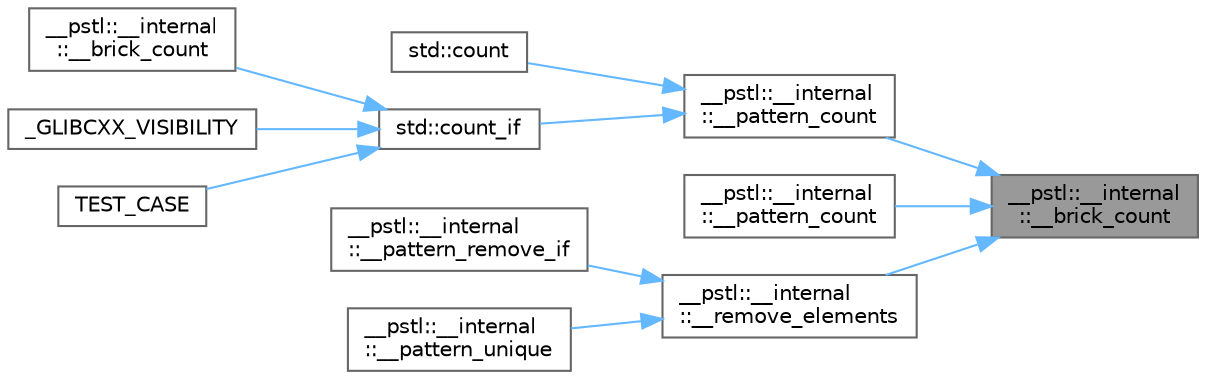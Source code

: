 digraph "__pstl::__internal::__brick_count"
{
 // LATEX_PDF_SIZE
  bgcolor="transparent";
  edge [fontname=Helvetica,fontsize=10,labelfontname=Helvetica,labelfontsize=10];
  node [fontname=Helvetica,fontsize=10,shape=box,height=0.2,width=0.4];
  rankdir="RL";
  Node1 [id="Node000001",label="__pstl::__internal\l::__brick_count",height=0.2,width=0.4,color="gray40", fillcolor="grey60", style="filled", fontcolor="black",tooltip=" "];
  Node1 -> Node2 [id="edge11_Node000001_Node000002",dir="back",color="steelblue1",style="solid",tooltip=" "];
  Node2 [id="Node000002",label="__pstl::__internal\l::__pattern_count",height=0.2,width=0.4,color="grey40", fillcolor="white", style="filled",URL="$namespace____pstl_1_1____internal.html#ab6c85c9e6daf1ae911a899fb47a2dac9",tooltip=" "];
  Node2 -> Node3 [id="edge12_Node000002_Node000003",dir="back",color="steelblue1",style="solid",tooltip=" "];
  Node3 [id="Node000003",label="std::count",height=0.2,width=0.4,color="grey40", fillcolor="white", style="filled",URL="$namespacestd.html#a30e2af881094d0e954ce605fdd3e0993",tooltip=" "];
  Node2 -> Node4 [id="edge13_Node000002_Node000004",dir="back",color="steelblue1",style="solid",tooltip=" "];
  Node4 [id="Node000004",label="std::count_if",height=0.2,width=0.4,color="grey40", fillcolor="white", style="filled",URL="$namespacestd.html#a3211beceffa7786771b08add1e4a7f9c",tooltip=" "];
  Node4 -> Node5 [id="edge14_Node000004_Node000005",dir="back",color="steelblue1",style="solid",tooltip=" "];
  Node5 [id="Node000005",label="__pstl::__internal\l::__brick_count",height=0.2,width=0.4,color="grey40", fillcolor="white", style="filled",URL="$namespace____pstl_1_1____internal.html#a2da220bb96436b8c805755018fb8aee7",tooltip=" "];
  Node4 -> Node6 [id="edge15_Node000004_Node000006",dir="back",color="steelblue1",style="solid",tooltip=" "];
  Node6 [id="Node000006",label="_GLIBCXX_VISIBILITY",height=0.2,width=0.4,color="grey40", fillcolor="white", style="filled",URL="$_classes_2lib_2include_2c_09_09_2parallel_2algorithmfwd_8h.html#a544d74b2d5d0dd2197f5fd6f02691de0",tooltip=" "];
  Node4 -> Node7 [id="edge16_Node000004_Node000007",dir="back",color="steelblue1",style="solid",tooltip=" "];
  Node7 [id="Node000007",label="TEST_CASE",height=0.2,width=0.4,color="grey40", fillcolor="white", style="filled",URL="$using__iterators_8cpp.html#a48a631a186dce5e0bae5142eb5a83260",tooltip=" "];
  Node1 -> Node8 [id="edge17_Node000001_Node000008",dir="back",color="steelblue1",style="solid",tooltip=" "];
  Node8 [id="Node000008",label="__pstl::__internal\l::__pattern_count",height=0.2,width=0.4,color="grey40", fillcolor="white", style="filled",URL="$namespace____pstl_1_1____internal.html#ac2f2f71c321b21d7898859b498562000",tooltip=" "];
  Node1 -> Node9 [id="edge18_Node000001_Node000009",dir="back",color="steelblue1",style="solid",tooltip=" "];
  Node9 [id="Node000009",label="__pstl::__internal\l::__remove_elements",height=0.2,width=0.4,color="grey40", fillcolor="white", style="filled",URL="$namespace____pstl_1_1____internal.html#ab96ad0e98fb260ea102f3a20ddc0dbf0",tooltip=" "];
  Node9 -> Node10 [id="edge19_Node000009_Node000010",dir="back",color="steelblue1",style="solid",tooltip=" "];
  Node10 [id="Node000010",label="__pstl::__internal\l::__pattern_remove_if",height=0.2,width=0.4,color="grey40", fillcolor="white", style="filled",URL="$namespace____pstl_1_1____internal.html#abaac748503657c571bfa47fdc1e0cc08",tooltip=" "];
  Node9 -> Node11 [id="edge20_Node000009_Node000011",dir="back",color="steelblue1",style="solid",tooltip=" "];
  Node11 [id="Node000011",label="__pstl::__internal\l::__pattern_unique",height=0.2,width=0.4,color="grey40", fillcolor="white", style="filled",URL="$namespace____pstl_1_1____internal.html#a11935690aa5dac579ee657f013e63a34",tooltip=" "];
}

